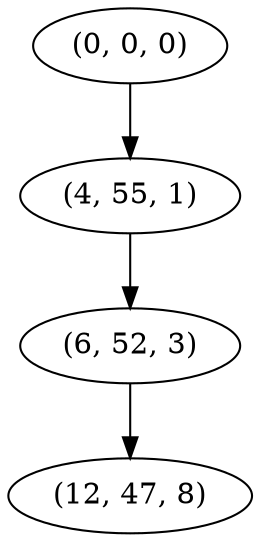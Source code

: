 digraph tree {
    "(0, 0, 0)";
    "(4, 55, 1)";
    "(6, 52, 3)";
    "(12, 47, 8)";
    "(0, 0, 0)" -> "(4, 55, 1)";
    "(4, 55, 1)" -> "(6, 52, 3)";
    "(6, 52, 3)" -> "(12, 47, 8)";
}
